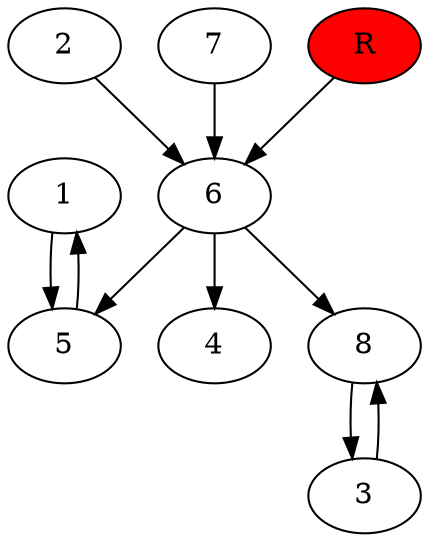 digraph prb24381 {
	1
	2
	3
	4
	5
	6
	7
	8
	R [fillcolor="#ff0000" style=filled]
	1 -> 5
	2 -> 6
	3 -> 8
	5 -> 1
	6 -> 4
	6 -> 5
	6 -> 8
	7 -> 6
	8 -> 3
	R -> 6
}
